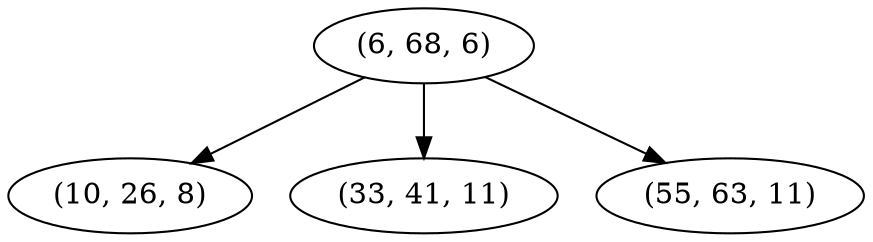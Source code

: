 digraph tree {
    "(6, 68, 6)";
    "(10, 26, 8)";
    "(33, 41, 11)";
    "(55, 63, 11)";
    "(6, 68, 6)" -> "(10, 26, 8)";
    "(6, 68, 6)" -> "(33, 41, 11)";
    "(6, 68, 6)" -> "(55, 63, 11)";
}
